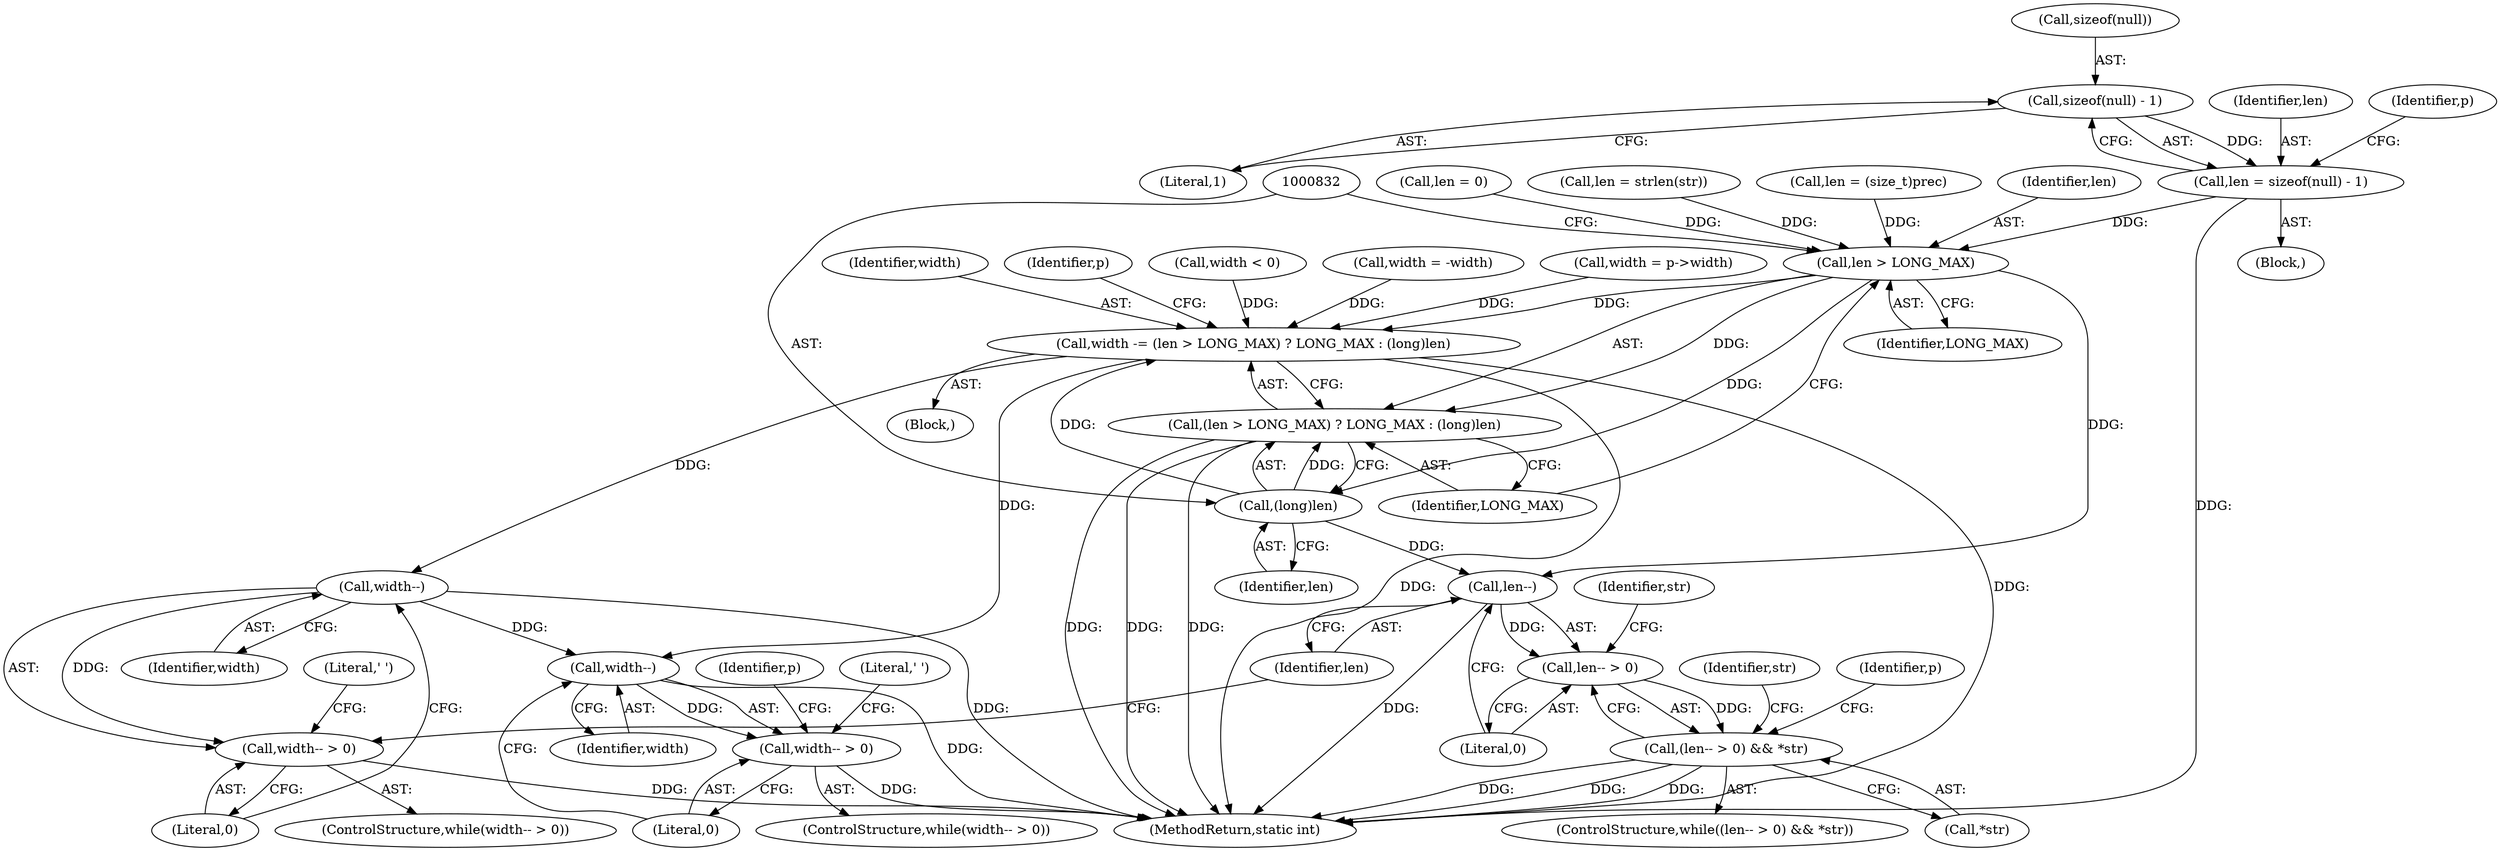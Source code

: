 digraph "0_curl_curl-7_51_0-162-g3ab3c16@API" {
"1000791" [label="(Call,sizeof(null) - 1)"];
"1000789" [label="(Call,len = sizeof(null) - 1)"];
"1000827" [label="(Call,len > LONG_MAX)"];
"1000824" [label="(Call,width -= (len > LONG_MAX) ? LONG_MAX : (long)len)"];
"1000851" [label="(Call,width--)"];
"1000850" [label="(Call,width-- > 0)"];
"1000876" [label="(Call,width--)"];
"1000875" [label="(Call,width-- > 0)"];
"1000826" [label="(Call,(len > LONG_MAX) ? LONG_MAX : (long)len)"];
"1000831" [label="(Call,(long)len)"];
"1000859" [label="(Call,len--)"];
"1000858" [label="(Call,len-- > 0)"];
"1000857" [label="(Call,(len-- > 0) && *str)"];
"1000878" [label="(Literal,0)"];
"1000857" [label="(Call,(len-- > 0) && *str)"];
"1000827" [label="(Call,len > LONG_MAX)"];
"1000858" [label="(Call,len-- > 0)"];
"1000856" [label="(ControlStructure,while((len-- > 0) && *str))"];
"1000860" [label="(Identifier,len)"];
"1000750" [label="(Block,)"];
"1000863" [label="(Identifier,str)"];
"1000850" [label="(Call,width-- > 0)"];
"1000859" [label="(Call,len--)"];
"1000877" [label="(Identifier,width)"];
"1000861" [label="(Literal,0)"];
"1000884" [label="(Identifier,p)"];
"1000829" [label="(Identifier,LONG_MAX)"];
"1000825" [label="(Identifier,width)"];
"1000785" [label="(Block,)"];
"1000851" [label="(Call,width--)"];
"1000862" [label="(Call,*str)"];
"1001386" [label="(MethodReturn,static int)"];
"1000852" [label="(Identifier,width)"];
"1000790" [label="(Identifier,len)"];
"1000871" [label="(Identifier,p)"];
"1000814" [label="(Call,len = (size_t)prec)"];
"1000826" [label="(Call,(len > LONG_MAX) ? LONG_MAX : (long)len)"];
"1000805" [label="(Call,len = 0)"];
"1000875" [label="(Call,width-- > 0)"];
"1000792" [label="(Call,sizeof(null))"];
"1000830" [label="(Identifier,LONG_MAX)"];
"1000837" [label="(Identifier,p)"];
"1000867" [label="(Identifier,str)"];
"1000791" [label="(Call,sizeof(null) - 1)"];
"1000831" [label="(Call,(long)len)"];
"1000849" [label="(ControlStructure,while(width-- > 0))"];
"1000855" [label="(Literal,' ')"];
"1000794" [label="(Literal,1)"];
"1000876" [label="(Call,width--)"];
"1000789" [label="(Call,len = sizeof(null) - 1)"];
"1000880" [label="(Literal,' ')"];
"1000303" [label="(Call,width < 0)"];
"1000820" [label="(Call,len = strlen(str))"];
"1000853" [label="(Literal,0)"];
"1000828" [label="(Identifier,len)"];
"1000824" [label="(Call,width -= (len > LONG_MAX) ? LONG_MAX : (long)len)"];
"1000833" [label="(Identifier,len)"];
"1000307" [label="(Call,width = -width)"];
"1000322" [label="(Call,width = p->width)"];
"1000874" [label="(ControlStructure,while(width-- > 0))"];
"1000797" [label="(Identifier,p)"];
"1000791" -> "1000789"  [label="AST: "];
"1000791" -> "1000794"  [label="CFG: "];
"1000792" -> "1000791"  [label="AST: "];
"1000794" -> "1000791"  [label="AST: "];
"1000789" -> "1000791"  [label="CFG: "];
"1000791" -> "1000789"  [label="DDG: "];
"1000789" -> "1000785"  [label="AST: "];
"1000790" -> "1000789"  [label="AST: "];
"1000797" -> "1000789"  [label="CFG: "];
"1000789" -> "1001386"  [label="DDG: "];
"1000789" -> "1000827"  [label="DDG: "];
"1000827" -> "1000826"  [label="AST: "];
"1000827" -> "1000829"  [label="CFG: "];
"1000828" -> "1000827"  [label="AST: "];
"1000829" -> "1000827"  [label="AST: "];
"1000830" -> "1000827"  [label="CFG: "];
"1000832" -> "1000827"  [label="CFG: "];
"1000827" -> "1000824"  [label="DDG: "];
"1000805" -> "1000827"  [label="DDG: "];
"1000814" -> "1000827"  [label="DDG: "];
"1000820" -> "1000827"  [label="DDG: "];
"1000827" -> "1000826"  [label="DDG: "];
"1000827" -> "1000831"  [label="DDG: "];
"1000827" -> "1000859"  [label="DDG: "];
"1000824" -> "1000750"  [label="AST: "];
"1000824" -> "1000826"  [label="CFG: "];
"1000825" -> "1000824"  [label="AST: "];
"1000826" -> "1000824"  [label="AST: "];
"1000837" -> "1000824"  [label="CFG: "];
"1000824" -> "1001386"  [label="DDG: "];
"1000824" -> "1001386"  [label="DDG: "];
"1000831" -> "1000824"  [label="DDG: "];
"1000303" -> "1000824"  [label="DDG: "];
"1000322" -> "1000824"  [label="DDG: "];
"1000307" -> "1000824"  [label="DDG: "];
"1000824" -> "1000851"  [label="DDG: "];
"1000824" -> "1000876"  [label="DDG: "];
"1000851" -> "1000850"  [label="AST: "];
"1000851" -> "1000852"  [label="CFG: "];
"1000852" -> "1000851"  [label="AST: "];
"1000853" -> "1000851"  [label="CFG: "];
"1000851" -> "1001386"  [label="DDG: "];
"1000851" -> "1000850"  [label="DDG: "];
"1000851" -> "1000876"  [label="DDG: "];
"1000850" -> "1000849"  [label="AST: "];
"1000850" -> "1000853"  [label="CFG: "];
"1000853" -> "1000850"  [label="AST: "];
"1000855" -> "1000850"  [label="CFG: "];
"1000860" -> "1000850"  [label="CFG: "];
"1000850" -> "1001386"  [label="DDG: "];
"1000876" -> "1000875"  [label="AST: "];
"1000876" -> "1000877"  [label="CFG: "];
"1000877" -> "1000876"  [label="AST: "];
"1000878" -> "1000876"  [label="CFG: "];
"1000876" -> "1001386"  [label="DDG: "];
"1000876" -> "1000875"  [label="DDG: "];
"1000875" -> "1000874"  [label="AST: "];
"1000875" -> "1000878"  [label="CFG: "];
"1000878" -> "1000875"  [label="AST: "];
"1000880" -> "1000875"  [label="CFG: "];
"1000884" -> "1000875"  [label="CFG: "];
"1000875" -> "1001386"  [label="DDG: "];
"1000826" -> "1000830"  [label="CFG: "];
"1000826" -> "1000831"  [label="CFG: "];
"1000830" -> "1000826"  [label="AST: "];
"1000831" -> "1000826"  [label="AST: "];
"1000826" -> "1001386"  [label="DDG: "];
"1000826" -> "1001386"  [label="DDG: "];
"1000826" -> "1001386"  [label="DDG: "];
"1000831" -> "1000826"  [label="DDG: "];
"1000831" -> "1000833"  [label="CFG: "];
"1000832" -> "1000831"  [label="AST: "];
"1000833" -> "1000831"  [label="AST: "];
"1000831" -> "1000859"  [label="DDG: "];
"1000859" -> "1000858"  [label="AST: "];
"1000859" -> "1000860"  [label="CFG: "];
"1000860" -> "1000859"  [label="AST: "];
"1000861" -> "1000859"  [label="CFG: "];
"1000859" -> "1001386"  [label="DDG: "];
"1000859" -> "1000858"  [label="DDG: "];
"1000858" -> "1000857"  [label="AST: "];
"1000858" -> "1000861"  [label="CFG: "];
"1000861" -> "1000858"  [label="AST: "];
"1000863" -> "1000858"  [label="CFG: "];
"1000857" -> "1000858"  [label="CFG: "];
"1000858" -> "1000857"  [label="DDG: "];
"1000857" -> "1000856"  [label="AST: "];
"1000857" -> "1000862"  [label="CFG: "];
"1000862" -> "1000857"  [label="AST: "];
"1000867" -> "1000857"  [label="CFG: "];
"1000871" -> "1000857"  [label="CFG: "];
"1000857" -> "1001386"  [label="DDG: "];
"1000857" -> "1001386"  [label="DDG: "];
"1000857" -> "1001386"  [label="DDG: "];
}
